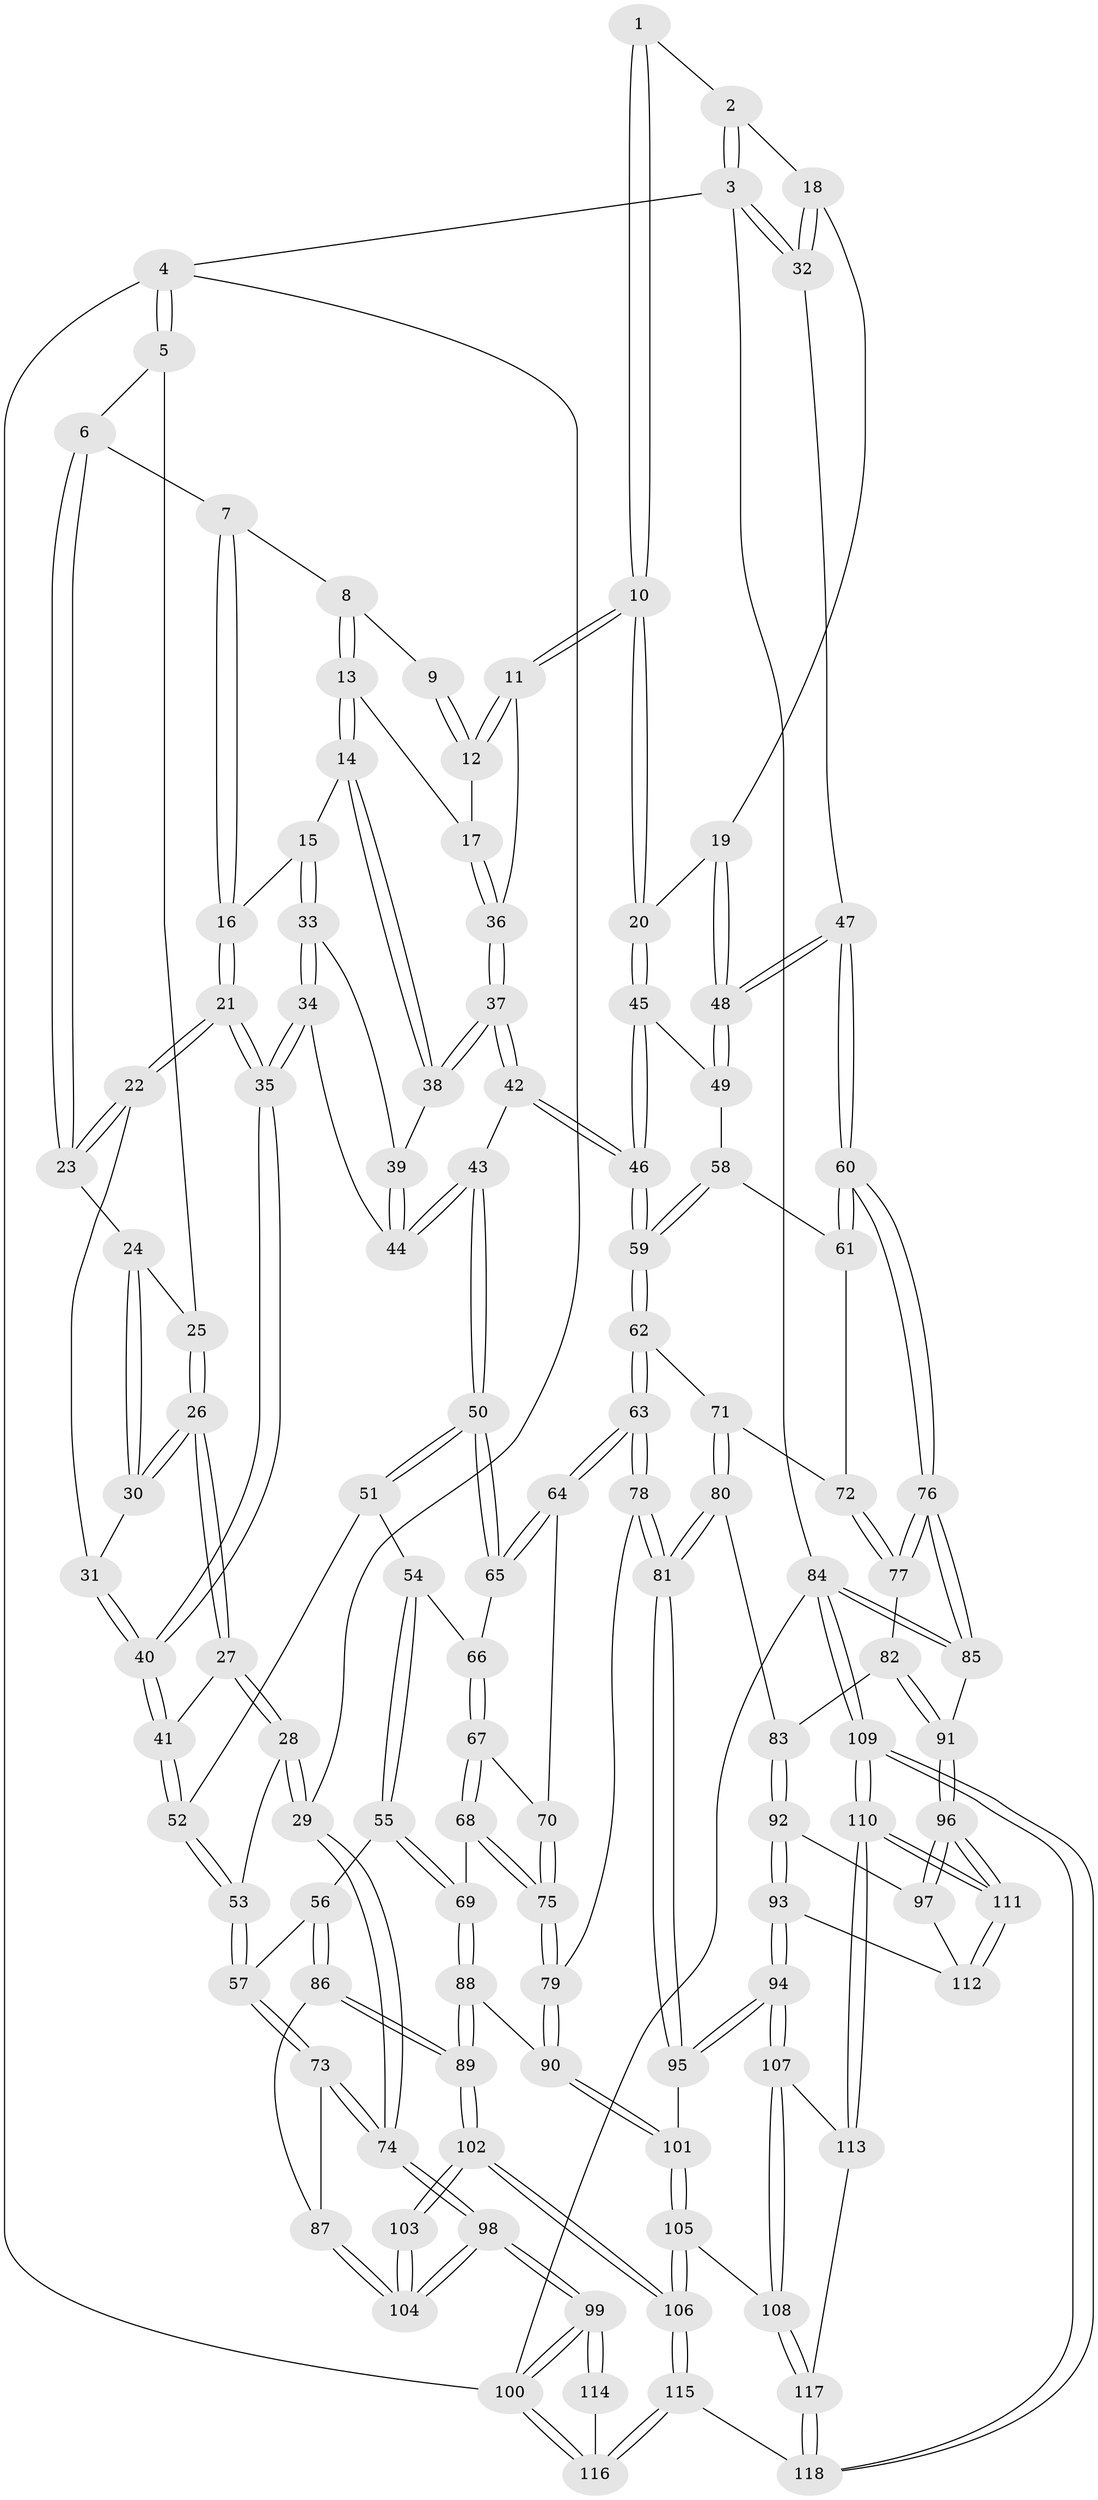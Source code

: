 // Generated by graph-tools (version 1.1) at 2025/16/03/09/25 04:16:48]
// undirected, 118 vertices, 292 edges
graph export_dot {
graph [start="1"]
  node [color=gray90,style=filled];
  1 [pos="+0.8370714804651902+0"];
  2 [pos="+0.9140954071367138+0"];
  3 [pos="+1+0"];
  4 [pos="+0+0"];
  5 [pos="+0+0"];
  6 [pos="+0.20423046187384708+0"];
  7 [pos="+0.41572243392344216+0"];
  8 [pos="+0.45623733454078325+0"];
  9 [pos="+0.6937561942403481+0"];
  10 [pos="+0.7576922785771611+0.12072512156491812"];
  11 [pos="+0.749578034013727+0.11474735883595306"];
  12 [pos="+0.6723769002902755+0"];
  13 [pos="+0.49262563553787636+0"];
  14 [pos="+0.4587232793390374+0.09421455846516395"];
  15 [pos="+0.3995706131174085+0.08787602439991601"];
  16 [pos="+0.3813509526385801+0.07511124937933002"];
  17 [pos="+0.5918200238908846+0.07829971759436326"];
  18 [pos="+0.8857088561836234+0.04324930246438813"];
  19 [pos="+0.8089929401390817+0.15564404318974862"];
  20 [pos="+0.7977920710790617+0.15933321477720344"];
  21 [pos="+0.2667734241472861+0.08046124781894803"];
  22 [pos="+0.22590266342061524+0"];
  23 [pos="+0.20954046914139743+0"];
  24 [pos="+0.0965166445103845+0.05615325084147524"];
  25 [pos="+0.05751420654815618+0.012998516291923017"];
  26 [pos="+0.07404932152997472+0.11323453203767923"];
  27 [pos="+0+0.14739096689354825"];
  28 [pos="+0+0.2250164410057337"];
  29 [pos="+0+0.22443613226739742"];
  30 [pos="+0.08271412255558899+0.11198605138058428"];
  31 [pos="+0.10878871242986593+0.115056851379943"];
  32 [pos="+1+0.23038611137846365"];
  33 [pos="+0.3721976563681236+0.16090494197902777"];
  34 [pos="+0.35010010105185685+0.179473709816043"];
  35 [pos="+0.24796094255797985+0.19856606708035215"];
  36 [pos="+0.5840101979620053+0.12531851105561614"];
  37 [pos="+0.5561290316957795+0.1702910944923168"];
  38 [pos="+0.461718546060465+0.09861471013745665"];
  39 [pos="+0.4214918950354615+0.16383178554568856"];
  40 [pos="+0.2354966672630737+0.21797525086721273"];
  41 [pos="+0.23517020810724515+0.21972121728656094"];
  42 [pos="+0.5623457512869651+0.26619058760611086"];
  43 [pos="+0.49886336016611205+0.29732241224115"];
  44 [pos="+0.4520125501359725+0.2441881265936909"];
  45 [pos="+0.7524737247731376+0.2357303018357721"];
  46 [pos="+0.6508542276062258+0.29801470306103767"];
  47 [pos="+1+0.3292358333688873"];
  48 [pos="+1+0.32772236225825396"];
  49 [pos="+0.8669775742143228+0.35288122470111266"];
  50 [pos="+0.4776662225790717+0.3187896027394755"];
  51 [pos="+0.3294867554718084+0.29518395337275655"];
  52 [pos="+0.2286450456883204+0.25761685666315887"];
  53 [pos="+0.17278648314310563+0.32092913595562106"];
  54 [pos="+0.34053351856095027+0.4102912215371633"];
  55 [pos="+0.23160285352850324+0.49941170507660376"];
  56 [pos="+0.19381099099943594+0.4905581720142506"];
  57 [pos="+0.1906310077474615+0.4880831661483477"];
  58 [pos="+0.8566538199828199+0.36490956008048336"];
  59 [pos="+0.6918362573115951+0.42924248090204925"];
  60 [pos="+1+0.4146430673236258"];
  61 [pos="+0.842533755340862+0.4626371584833927"];
  62 [pos="+0.6910917765278796+0.4847416834228518"];
  63 [pos="+0.6299135687008637+0.5243464227346155"];
  64 [pos="+0.5883013059683516+0.5034369672371173"];
  65 [pos="+0.4750970399487877+0.33091084372476626"];
  66 [pos="+0.45126585924537993+0.38060600085515556"];
  67 [pos="+0.4426951639809723+0.45799719769516267"];
  68 [pos="+0.3428629124361712+0.5487175172155189"];
  69 [pos="+0.3296759244872663+0.5512879219475084"];
  70 [pos="+0.48852584027597895+0.4928744481262357"];
  71 [pos="+0.7201673558677857+0.5011922805733485"];
  72 [pos="+0.8201155505924563+0.49078171962655415"];
  73 [pos="+0+0.6010979658305152"];
  74 [pos="+0+0.603015185487218"];
  75 [pos="+0.4751627721870475+0.6053376221098961"];
  76 [pos="+1+0.5211074464878888"];
  77 [pos="+0.930789891826377+0.5750142803167874"];
  78 [pos="+0.5752101603957999+0.64921887254592"];
  79 [pos="+0.4996622413131128+0.6285896671215192"];
  80 [pos="+0.7721664629079297+0.6051898412192033"];
  81 [pos="+0.6022395490665926+0.7223338853689274"];
  82 [pos="+0.8501251050729866+0.6444870238454267"];
  83 [pos="+0.8262742483935392+0.655086639281655"];
  84 [pos="+1+1"];
  85 [pos="+1+0.5949561384178474"];
  86 [pos="+0.18423841967430638+0.6740559699586985"];
  87 [pos="+0.09681471970299375+0.7122975019679113"];
  88 [pos="+0.3361774409304196+0.7041008805357878"];
  89 [pos="+0.2720161428224777+0.7610214112031679"];
  90 [pos="+0.3873006157349369+0.7143475220555717"];
  91 [pos="+0.9594284239977733+0.7340590302729523"];
  92 [pos="+0.8246820582123109+0.6602122105917951"];
  93 [pos="+0.6934670281978023+0.7861119622454409"];
  94 [pos="+0.6523247176709432+0.7928877020006261"];
  95 [pos="+0.6028005256621892+0.7256294400905573"];
  96 [pos="+0.9020470030623923+0.8109243337959965"];
  97 [pos="+0.8856958069790962+0.8008331704616175"];
  98 [pos="+0+0.6772185771281599"];
  99 [pos="+0+1"];
  100 [pos="+0+1"];
  101 [pos="+0.45281645004288157+0.7824790705065906"];
  102 [pos="+0.2496375497286041+0.8787481809815743"];
  103 [pos="+0.13123803817682453+0.8423017198128739"];
  104 [pos="+0.13041055885323893+0.8410935450715863"];
  105 [pos="+0.439828695840012+0.8228279333998897"];
  106 [pos="+0.2755348396331492+0.9275390576792683"];
  107 [pos="+0.647072345469967+0.8160917659219052"];
  108 [pos="+0.5514792310689975+0.9364752246907783"];
  109 [pos="+1+1"];
  110 [pos="+1+1"];
  111 [pos="+1+1"];
  112 [pos="+0.742062920566115+0.8035594622829585"];
  113 [pos="+0.7322515697904186+0.9461935906127228"];
  114 [pos="+0.0948411086021799+0.8671216625831943"];
  115 [pos="+0.30833427028137467+1"];
  116 [pos="+0.08998270904714192+1"];
  117 [pos="+0.5228629461099984+1"];
  118 [pos="+0.473226637972821+1"];
  1 -- 2;
  1 -- 10;
  1 -- 10;
  2 -- 3;
  2 -- 3;
  2 -- 18;
  3 -- 4;
  3 -- 32;
  3 -- 32;
  3 -- 84;
  4 -- 5;
  4 -- 5;
  4 -- 29;
  4 -- 100;
  5 -- 6;
  5 -- 25;
  6 -- 7;
  6 -- 23;
  6 -- 23;
  7 -- 8;
  7 -- 16;
  7 -- 16;
  8 -- 9;
  8 -- 13;
  8 -- 13;
  9 -- 12;
  9 -- 12;
  10 -- 11;
  10 -- 11;
  10 -- 20;
  10 -- 20;
  11 -- 12;
  11 -- 12;
  11 -- 36;
  12 -- 17;
  13 -- 14;
  13 -- 14;
  13 -- 17;
  14 -- 15;
  14 -- 38;
  14 -- 38;
  15 -- 16;
  15 -- 33;
  15 -- 33;
  16 -- 21;
  16 -- 21;
  17 -- 36;
  17 -- 36;
  18 -- 19;
  18 -- 32;
  18 -- 32;
  19 -- 20;
  19 -- 48;
  19 -- 48;
  20 -- 45;
  20 -- 45;
  21 -- 22;
  21 -- 22;
  21 -- 35;
  21 -- 35;
  22 -- 23;
  22 -- 23;
  22 -- 31;
  23 -- 24;
  24 -- 25;
  24 -- 30;
  24 -- 30;
  25 -- 26;
  25 -- 26;
  26 -- 27;
  26 -- 27;
  26 -- 30;
  26 -- 30;
  27 -- 28;
  27 -- 28;
  27 -- 41;
  28 -- 29;
  28 -- 29;
  28 -- 53;
  29 -- 74;
  29 -- 74;
  30 -- 31;
  31 -- 40;
  31 -- 40;
  32 -- 47;
  33 -- 34;
  33 -- 34;
  33 -- 39;
  34 -- 35;
  34 -- 35;
  34 -- 44;
  35 -- 40;
  35 -- 40;
  36 -- 37;
  36 -- 37;
  37 -- 38;
  37 -- 38;
  37 -- 42;
  37 -- 42;
  38 -- 39;
  39 -- 44;
  39 -- 44;
  40 -- 41;
  40 -- 41;
  41 -- 52;
  41 -- 52;
  42 -- 43;
  42 -- 46;
  42 -- 46;
  43 -- 44;
  43 -- 44;
  43 -- 50;
  43 -- 50;
  45 -- 46;
  45 -- 46;
  45 -- 49;
  46 -- 59;
  46 -- 59;
  47 -- 48;
  47 -- 48;
  47 -- 60;
  47 -- 60;
  48 -- 49;
  48 -- 49;
  49 -- 58;
  50 -- 51;
  50 -- 51;
  50 -- 65;
  50 -- 65;
  51 -- 52;
  51 -- 54;
  52 -- 53;
  52 -- 53;
  53 -- 57;
  53 -- 57;
  54 -- 55;
  54 -- 55;
  54 -- 66;
  55 -- 56;
  55 -- 69;
  55 -- 69;
  56 -- 57;
  56 -- 86;
  56 -- 86;
  57 -- 73;
  57 -- 73;
  58 -- 59;
  58 -- 59;
  58 -- 61;
  59 -- 62;
  59 -- 62;
  60 -- 61;
  60 -- 61;
  60 -- 76;
  60 -- 76;
  61 -- 72;
  62 -- 63;
  62 -- 63;
  62 -- 71;
  63 -- 64;
  63 -- 64;
  63 -- 78;
  63 -- 78;
  64 -- 65;
  64 -- 65;
  64 -- 70;
  65 -- 66;
  66 -- 67;
  66 -- 67;
  67 -- 68;
  67 -- 68;
  67 -- 70;
  68 -- 69;
  68 -- 75;
  68 -- 75;
  69 -- 88;
  69 -- 88;
  70 -- 75;
  70 -- 75;
  71 -- 72;
  71 -- 80;
  71 -- 80;
  72 -- 77;
  72 -- 77;
  73 -- 74;
  73 -- 74;
  73 -- 87;
  74 -- 98;
  74 -- 98;
  75 -- 79;
  75 -- 79;
  76 -- 77;
  76 -- 77;
  76 -- 85;
  76 -- 85;
  77 -- 82;
  78 -- 79;
  78 -- 81;
  78 -- 81;
  79 -- 90;
  79 -- 90;
  80 -- 81;
  80 -- 81;
  80 -- 83;
  81 -- 95;
  81 -- 95;
  82 -- 83;
  82 -- 91;
  82 -- 91;
  83 -- 92;
  83 -- 92;
  84 -- 85;
  84 -- 85;
  84 -- 109;
  84 -- 109;
  84 -- 100;
  85 -- 91;
  86 -- 87;
  86 -- 89;
  86 -- 89;
  87 -- 104;
  87 -- 104;
  88 -- 89;
  88 -- 89;
  88 -- 90;
  89 -- 102;
  89 -- 102;
  90 -- 101;
  90 -- 101;
  91 -- 96;
  91 -- 96;
  92 -- 93;
  92 -- 93;
  92 -- 97;
  93 -- 94;
  93 -- 94;
  93 -- 112;
  94 -- 95;
  94 -- 95;
  94 -- 107;
  94 -- 107;
  95 -- 101;
  96 -- 97;
  96 -- 97;
  96 -- 111;
  96 -- 111;
  97 -- 112;
  98 -- 99;
  98 -- 99;
  98 -- 104;
  98 -- 104;
  99 -- 100;
  99 -- 100;
  99 -- 114;
  99 -- 114;
  100 -- 116;
  100 -- 116;
  101 -- 105;
  101 -- 105;
  102 -- 103;
  102 -- 103;
  102 -- 106;
  102 -- 106;
  103 -- 104;
  103 -- 104;
  105 -- 106;
  105 -- 106;
  105 -- 108;
  106 -- 115;
  106 -- 115;
  107 -- 108;
  107 -- 108;
  107 -- 113;
  108 -- 117;
  108 -- 117;
  109 -- 110;
  109 -- 110;
  109 -- 118;
  109 -- 118;
  110 -- 111;
  110 -- 111;
  110 -- 113;
  110 -- 113;
  111 -- 112;
  111 -- 112;
  113 -- 117;
  114 -- 116;
  115 -- 116;
  115 -- 116;
  115 -- 118;
  117 -- 118;
  117 -- 118;
}
